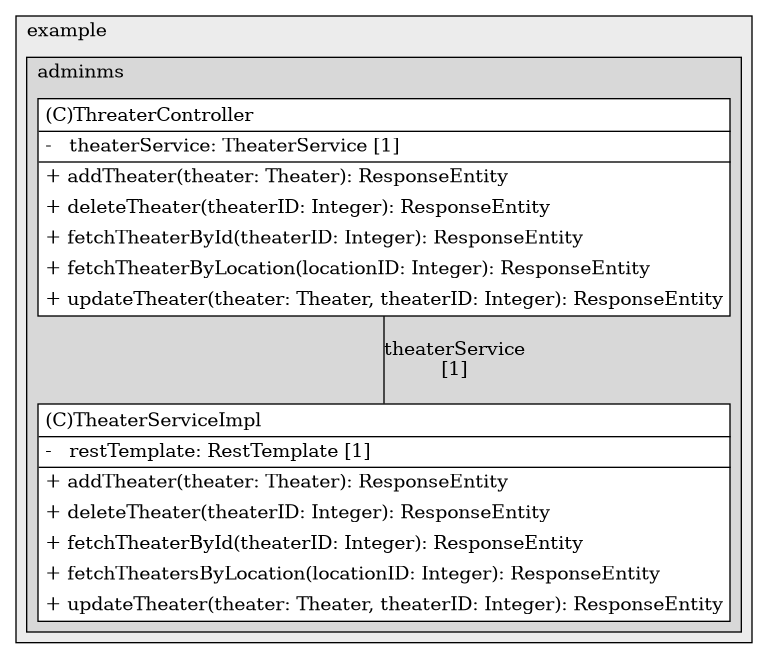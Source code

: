 @startuml

/' diagram meta data start
config=StructureConfiguration;
{
  "projectClassification": {
    "searchMode": "OpenProject", // OpenProject, AllProjects
    "includedProjects": "",
    "pathEndKeywords": "*.impl",
    "isClientPath": "",
    "isClientName": "",
    "isTestPath": "",
    "isTestName": "",
    "isMappingPath": "",
    "isMappingName": "",
    "isDataAccessPath": "",
    "isDataAccessName": "",
    "isDataStructurePath": "",
    "isDataStructureName": "",
    "isInterfaceStructuresPath": "",
    "isInterfaceStructuresName": "",
    "isEntryPointPath": "",
    "isEntryPointName": "",
    "treatFinalFieldsAsMandatory": false
  },
  "graphRestriction": {
    "classPackageExcludeFilter": "",
    "classPackageIncludeFilter": "",
    "classNameExcludeFilter": "",
    "classNameIncludeFilter": "",
    "methodNameExcludeFilter": "",
    "methodNameIncludeFilter": "",
    "removeByInheritance": "", // inheritance/annotation based filtering is done in a second step
    "removeByAnnotation": "",
    "removeByClassPackage": "", // cleanup the graph after inheritance/annotation based filtering is done
    "removeByClassName": "",
    "cutMappings": false,
    "cutEnum": true,
    "cutTests": true,
    "cutClient": true,
    "cutDataAccess": false,
    "cutInterfaceStructures": false,
    "cutDataStructures": false,
    "cutGetterAndSetter": true,
    "cutConstructors": true
  },
  "graphTraversal": {
    "forwardDepth": 6,
    "backwardDepth": 6,
    "classPackageExcludeFilter": "",
    "classPackageIncludeFilter": "",
    "classNameExcludeFilter": "",
    "classNameIncludeFilter": "",
    "methodNameExcludeFilter": "",
    "methodNameIncludeFilter": "",
    "hideMappings": false,
    "hideDataStructures": false,
    "hidePrivateMethods": true,
    "hideInterfaceCalls": true, // indirection: implementation -> interface (is hidden) -> implementation
    "onlyShowApplicationEntryPoints": false, // root node is included
    "useMethodCallsForStructureDiagram": "ForwardOnly" // ForwardOnly, BothDirections, No
  },
  "details": {
    "aggregation": "GroupByClass", // ByClass, GroupByClass, None
    "showClassGenericTypes": true,
    "showMethods": true,
    "showMethodParameterNames": true,
    "showMethodParameterTypes": true,
    "showMethodReturnType": true,
    "showPackageLevels": 2,
    "showDetailedClassStructure": true
  },
  "rootClass": "com.example.adminms.service.TheaterServiceImpl",
  "extensionCallbackMethod": "" // qualified.class.name#methodName - signature: public static String method(String)
}
diagram meta data end '/



digraph g {
    rankdir="TB"
    splines=polyline
    

'nodes 
subgraph cluster_1322970774 { 
   	label=example
	labeljust=l
	fillcolor="#ececec"
	style=filled
   
   subgraph cluster_308449457 { 
   	label=adminms
	labeljust=l
	fillcolor="#d8d8d8"
	style=filled
   
   TheaterServiceImpl994713867[
	label=<<TABLE BORDER="1" CELLBORDER="0" CELLPADDING="4" CELLSPACING="0">
<TR><TD ALIGN="LEFT" >(C)TheaterServiceImpl</TD></TR>
<HR/>
<TR><TD ALIGN="LEFT" >-   restTemplate: RestTemplate [1]</TD></TR>
<HR/>
<TR><TD ALIGN="LEFT" >+ addTheater(theater: Theater): ResponseEntity</TD></TR>
<TR><TD ALIGN="LEFT" >+ deleteTheater(theaterID: Integer): ResponseEntity</TD></TR>
<TR><TD ALIGN="LEFT" >+ fetchTheaterById(theaterID: Integer): ResponseEntity</TD></TR>
<TR><TD ALIGN="LEFT" >+ fetchTheatersByLocation(locationID: Integer): ResponseEntity</TD></TR>
<TR><TD ALIGN="LEFT" >+ updateTheater(theater: Theater, theaterID: Integer): ResponseEntity</TD></TR>
</TABLE>>
	style=filled
	margin=0
	shape=plaintext
	fillcolor="#FFFFFF"
];

ThreaterController608756102[
	label=<<TABLE BORDER="1" CELLBORDER="0" CELLPADDING="4" CELLSPACING="0">
<TR><TD ALIGN="LEFT" >(C)ThreaterController</TD></TR>
<HR/>
<TR><TD ALIGN="LEFT" >-   theaterService: TheaterService [1]</TD></TR>
<HR/>
<TR><TD ALIGN="LEFT" >+ addTheater(theater: Theater): ResponseEntity</TD></TR>
<TR><TD ALIGN="LEFT" >+ deleteTheater(theaterID: Integer): ResponseEntity</TD></TR>
<TR><TD ALIGN="LEFT" >+ fetchTheaterById(theaterID: Integer): ResponseEntity</TD></TR>
<TR><TD ALIGN="LEFT" >+ fetchTheaterByLocation(locationID: Integer): ResponseEntity</TD></TR>
<TR><TD ALIGN="LEFT" >+ updateTheater(theater: Theater, theaterID: Integer): ResponseEntity</TD></TR>
</TABLE>>
	style=filled
	margin=0
	shape=plaintext
	fillcolor="#FFFFFF"
];
} 
} 

'edges    
ThreaterController608756102 -> TheaterServiceImpl994713867[label="theaterService
[1]", arrowhead=none];
    
}
@enduml